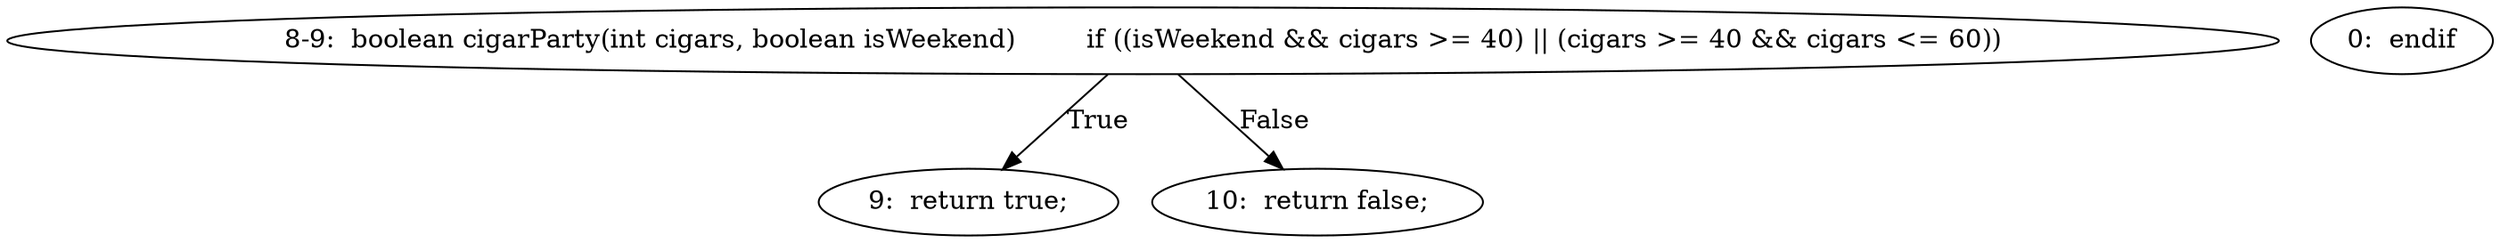 digraph result_test { 
// graph-vertices
  a1  [label="8-9:  boolean cigarParty(int cigars, boolean isWeekend)	if ((isWeekend && cigars >= 40) || (cigars >= 40 && cigars <= 60))"]; 
  2  [label="9:  return true;"]; 
  3  [label="0:  endif"]; 
  4  [label="10:  return false;"]; 
// graph-edges
  a1 -> 2  [label="True"]; 
  a1 -> 4  [label="False"]; 
}